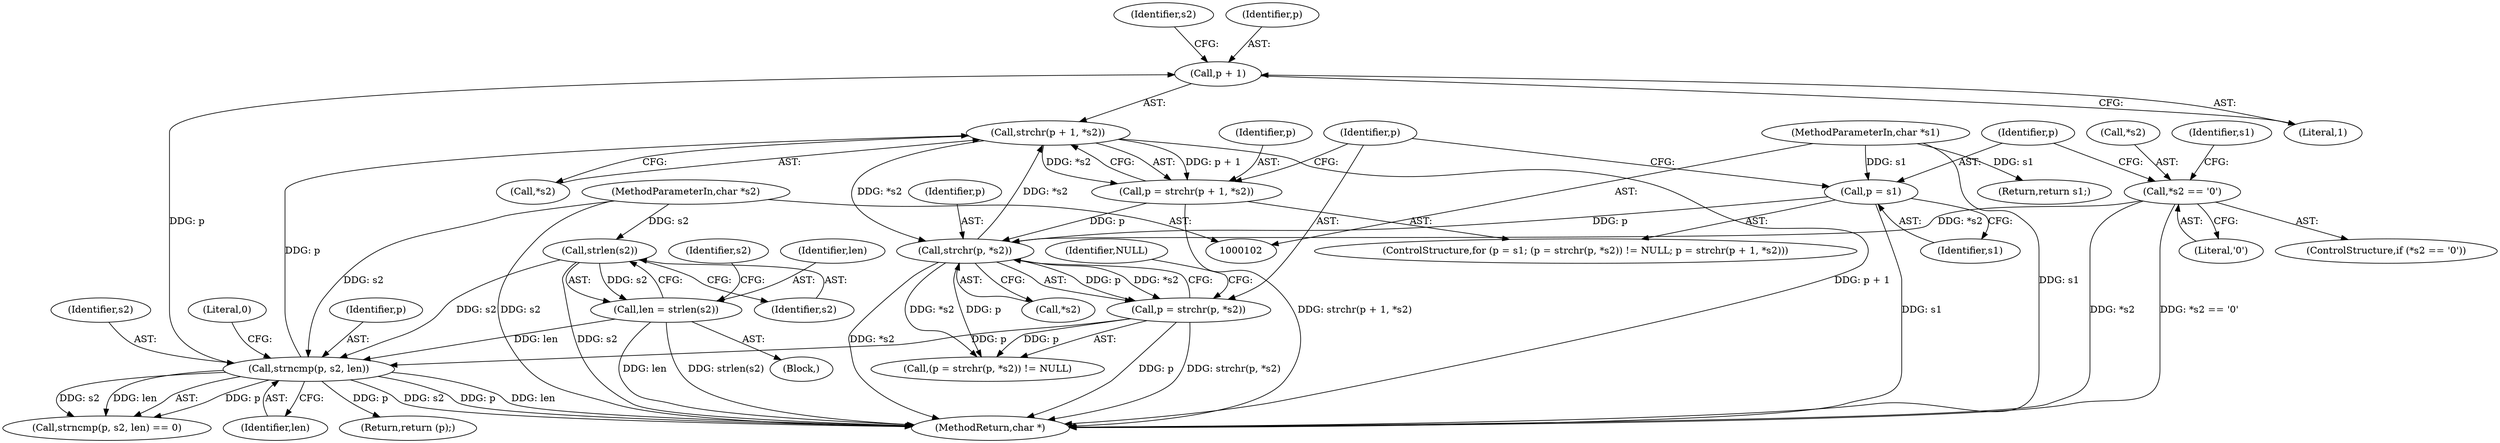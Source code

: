 digraph "1_boa_e139b87835994d007fbd64eead6c1455d7b8cf4e_0@pointer" {
"1000134" [label="(Call,p + 1)"];
"1000142" [label="(Call,strncmp(p, s2, len))"];
"1000124" [label="(Call,p = strchr(p, *s2))"];
"1000126" [label="(Call,strchr(p, *s2))"];
"1000131" [label="(Call,p = strchr(p + 1, *s2))"];
"1000133" [label="(Call,strchr(p + 1, *s2))"];
"1000120" [label="(Call,p = s1)"];
"1000103" [label="(MethodParameterIn,char *s1)"];
"1000113" [label="(Call,*s2 == '\0')"];
"1000110" [label="(Call,strlen(s2))"];
"1000104" [label="(MethodParameterIn,char *s2)"];
"1000108" [label="(Call,len = strlen(s2))"];
"1000133" [label="(Call,strchr(p + 1, *s2))"];
"1000143" [label="(Identifier,p)"];
"1000116" [label="(Literal,'\0')"];
"1000124" [label="(Call,p = strchr(p, *s2))"];
"1000114" [label="(Call,*s2)"];
"1000128" [label="(Call,*s2)"];
"1000137" [label="(Call,*s2)"];
"1000141" [label="(Call,strncmp(p, s2, len) == 0)"];
"1000134" [label="(Call,p + 1)"];
"1000118" [label="(Identifier,s1)"];
"1000123" [label="(Call,(p = strchr(p, *s2)) != NULL)"];
"1000125" [label="(Identifier,p)"];
"1000115" [label="(Identifier,s2)"];
"1000119" [label="(ControlStructure,for (p = s1; (p = strchr(p, *s2)) != NULL; p = strchr(p + 1, *s2)))"];
"1000142" [label="(Call,strncmp(p, s2, len))"];
"1000120" [label="(Call,p = s1)"];
"1000110" [label="(Call,strlen(s2))"];
"1000105" [label="(Block,)"];
"1000145" [label="(Identifier,len)"];
"1000138" [label="(Identifier,s2)"];
"1000108" [label="(Call,len = strlen(s2))"];
"1000127" [label="(Identifier,p)"];
"1000126" [label="(Call,strchr(p, *s2))"];
"1000144" [label="(Identifier,s2)"];
"1000130" [label="(Identifier,NULL)"];
"1000117" [label="(Return,return s1;)"];
"1000135" [label="(Identifier,p)"];
"1000103" [label="(MethodParameterIn,char *s1)"];
"1000146" [label="(Literal,0)"];
"1000121" [label="(Identifier,p)"];
"1000112" [label="(ControlStructure,if (*s2 == '\0'))"];
"1000111" [label="(Identifier,s2)"];
"1000113" [label="(Call,*s2 == '\0')"];
"1000109" [label="(Identifier,len)"];
"1000132" [label="(Identifier,p)"];
"1000122" [label="(Identifier,s1)"];
"1000147" [label="(Return,return (p);)"];
"1000131" [label="(Call,p = strchr(p + 1, *s2))"];
"1000104" [label="(MethodParameterIn,char *s2)"];
"1000151" [label="(MethodReturn,char *)"];
"1000136" [label="(Literal,1)"];
"1000134" -> "1000133"  [label="AST: "];
"1000134" -> "1000136"  [label="CFG: "];
"1000135" -> "1000134"  [label="AST: "];
"1000136" -> "1000134"  [label="AST: "];
"1000138" -> "1000134"  [label="CFG: "];
"1000142" -> "1000134"  [label="DDG: p"];
"1000142" -> "1000141"  [label="AST: "];
"1000142" -> "1000145"  [label="CFG: "];
"1000143" -> "1000142"  [label="AST: "];
"1000144" -> "1000142"  [label="AST: "];
"1000145" -> "1000142"  [label="AST: "];
"1000146" -> "1000142"  [label="CFG: "];
"1000142" -> "1000151"  [label="DDG: s2"];
"1000142" -> "1000151"  [label="DDG: p"];
"1000142" -> "1000151"  [label="DDG: len"];
"1000142" -> "1000133"  [label="DDG: p"];
"1000142" -> "1000141"  [label="DDG: p"];
"1000142" -> "1000141"  [label="DDG: s2"];
"1000142" -> "1000141"  [label="DDG: len"];
"1000124" -> "1000142"  [label="DDG: p"];
"1000110" -> "1000142"  [label="DDG: s2"];
"1000104" -> "1000142"  [label="DDG: s2"];
"1000108" -> "1000142"  [label="DDG: len"];
"1000142" -> "1000147"  [label="DDG: p"];
"1000124" -> "1000123"  [label="AST: "];
"1000124" -> "1000126"  [label="CFG: "];
"1000125" -> "1000124"  [label="AST: "];
"1000126" -> "1000124"  [label="AST: "];
"1000130" -> "1000124"  [label="CFG: "];
"1000124" -> "1000151"  [label="DDG: p"];
"1000124" -> "1000151"  [label="DDG: strchr(p, *s2)"];
"1000124" -> "1000123"  [label="DDG: p"];
"1000126" -> "1000124"  [label="DDG: p"];
"1000126" -> "1000124"  [label="DDG: *s2"];
"1000126" -> "1000128"  [label="CFG: "];
"1000127" -> "1000126"  [label="AST: "];
"1000128" -> "1000126"  [label="AST: "];
"1000126" -> "1000151"  [label="DDG: *s2"];
"1000126" -> "1000123"  [label="DDG: p"];
"1000126" -> "1000123"  [label="DDG: *s2"];
"1000131" -> "1000126"  [label="DDG: p"];
"1000120" -> "1000126"  [label="DDG: p"];
"1000113" -> "1000126"  [label="DDG: *s2"];
"1000133" -> "1000126"  [label="DDG: *s2"];
"1000126" -> "1000133"  [label="DDG: *s2"];
"1000131" -> "1000119"  [label="AST: "];
"1000131" -> "1000133"  [label="CFG: "];
"1000132" -> "1000131"  [label="AST: "];
"1000133" -> "1000131"  [label="AST: "];
"1000125" -> "1000131"  [label="CFG: "];
"1000131" -> "1000151"  [label="DDG: strchr(p + 1, *s2)"];
"1000133" -> "1000131"  [label="DDG: p + 1"];
"1000133" -> "1000131"  [label="DDG: *s2"];
"1000133" -> "1000137"  [label="CFG: "];
"1000137" -> "1000133"  [label="AST: "];
"1000133" -> "1000151"  [label="DDG: p + 1"];
"1000120" -> "1000119"  [label="AST: "];
"1000120" -> "1000122"  [label="CFG: "];
"1000121" -> "1000120"  [label="AST: "];
"1000122" -> "1000120"  [label="AST: "];
"1000125" -> "1000120"  [label="CFG: "];
"1000120" -> "1000151"  [label="DDG: s1"];
"1000103" -> "1000120"  [label="DDG: s1"];
"1000103" -> "1000102"  [label="AST: "];
"1000103" -> "1000151"  [label="DDG: s1"];
"1000103" -> "1000117"  [label="DDG: s1"];
"1000113" -> "1000112"  [label="AST: "];
"1000113" -> "1000116"  [label="CFG: "];
"1000114" -> "1000113"  [label="AST: "];
"1000116" -> "1000113"  [label="AST: "];
"1000118" -> "1000113"  [label="CFG: "];
"1000121" -> "1000113"  [label="CFG: "];
"1000113" -> "1000151"  [label="DDG: *s2"];
"1000113" -> "1000151"  [label="DDG: *s2 == '\0'"];
"1000110" -> "1000108"  [label="AST: "];
"1000110" -> "1000111"  [label="CFG: "];
"1000111" -> "1000110"  [label="AST: "];
"1000108" -> "1000110"  [label="CFG: "];
"1000110" -> "1000151"  [label="DDG: s2"];
"1000110" -> "1000108"  [label="DDG: s2"];
"1000104" -> "1000110"  [label="DDG: s2"];
"1000104" -> "1000102"  [label="AST: "];
"1000104" -> "1000151"  [label="DDG: s2"];
"1000108" -> "1000105"  [label="AST: "];
"1000109" -> "1000108"  [label="AST: "];
"1000115" -> "1000108"  [label="CFG: "];
"1000108" -> "1000151"  [label="DDG: len"];
"1000108" -> "1000151"  [label="DDG: strlen(s2)"];
}
